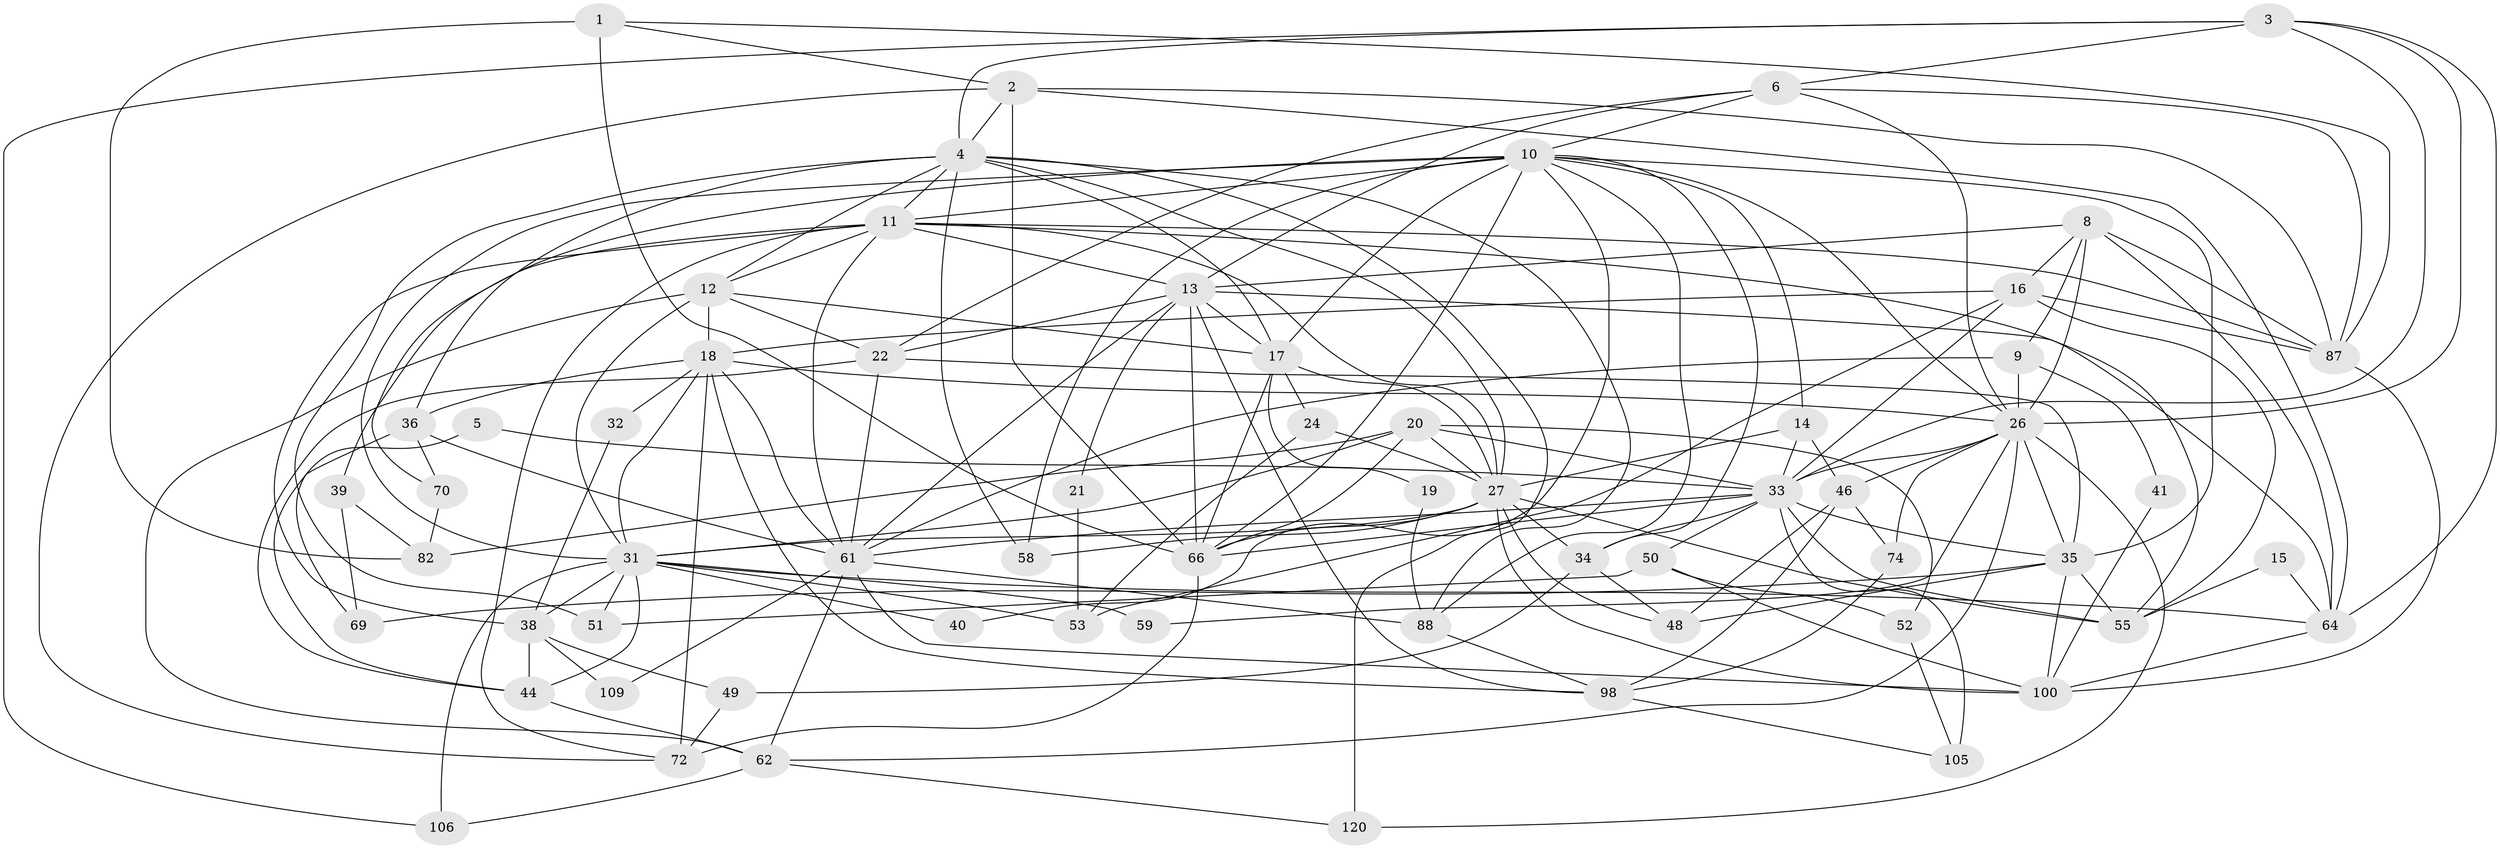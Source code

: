 // original degree distribution, {4: 0.272, 3: 0.312, 2: 0.096, 6: 0.144, 5: 0.16, 8: 0.008, 7: 0.008}
// Generated by graph-tools (version 1.1) at 2025/14/03/09/25 04:14:53]
// undirected, 62 vertices, 174 edges
graph export_dot {
graph [start="1"]
  node [color=gray90,style=filled];
  1;
  2 [super="+113"];
  3 [super="+54"];
  4 [super="+7"];
  5;
  6 [super="+79"];
  8 [super="+30"];
  9 [super="+65"];
  10 [super="+116+23+107"];
  11 [super="+25+81"];
  12 [super="+108"];
  13 [super="+28"];
  14 [super="+94+68"];
  15;
  16 [super="+75+101"];
  17 [super="+42+119"];
  18 [super="+57"];
  19;
  20;
  21;
  22 [super="+76"];
  24;
  26 [super="+122+56+95"];
  27 [super="+73+71+43"];
  31 [super="+102+96"];
  32;
  33 [super="+110+37+47"];
  34 [super="+93"];
  35 [super="+90"];
  36 [super="+45"];
  38 [super="+84"];
  39;
  40;
  41;
  44;
  46 [super="+118"];
  48;
  49;
  50;
  51;
  52;
  53;
  55;
  58;
  59;
  61 [super="+78+125+91"];
  62 [super="+114"];
  64 [super="+77"];
  66 [super="+89+115"];
  69;
  70;
  72 [super="+97"];
  74;
  82;
  87 [super="+104"];
  88 [super="+123"];
  98 [super="+111"];
  100 [super="+103"];
  105;
  106;
  109;
  120;
  1 -- 82;
  1 -- 66;
  1 -- 2;
  1 -- 87;
  2 -- 72;
  2 -- 66;
  2 -- 64;
  2 -- 87;
  2 -- 4;
  3 -- 26;
  3 -- 64;
  3 -- 4;
  3 -- 6;
  3 -- 106;
  3 -- 33;
  4 -- 51;
  4 -- 36;
  4 -- 11;
  4 -- 12;
  4 -- 120;
  4 -- 58;
  4 -- 27;
  4 -- 88;
  4 -- 17;
  5 -- 44;
  5 -- 33;
  6 -- 87;
  6 -- 26;
  6 -- 13;
  6 -- 22;
  6 -- 10;
  8 -- 26;
  8 -- 9;
  8 -- 16;
  8 -- 64;
  8 -- 87;
  8 -- 13;
  9 -- 41;
  9 -- 26;
  9 -- 61;
  10 -- 40;
  10 -- 70;
  10 -- 34;
  10 -- 66 [weight=2];
  10 -- 17 [weight=2];
  10 -- 26;
  10 -- 58;
  10 -- 11 [weight=2];
  10 -- 35 [weight=2];
  10 -- 14 [weight=2];
  10 -- 31;
  10 -- 88;
  11 -- 61;
  11 -- 55;
  11 -- 87;
  11 -- 13;
  11 -- 38;
  11 -- 39;
  11 -- 72;
  11 -- 27;
  11 -- 12;
  12 -- 17;
  12 -- 22;
  12 -- 62;
  12 -- 31;
  12 -- 18;
  13 -- 17 [weight=2];
  13 -- 61;
  13 -- 22;
  13 -- 64;
  13 -- 66;
  13 -- 21;
  13 -- 98;
  14 -- 46;
  14 -- 33;
  14 -- 27 [weight=2];
  15 -- 64;
  15 -- 55;
  16 -- 18;
  16 -- 53;
  16 -- 55;
  16 -- 33 [weight=2];
  16 -- 87;
  17 -- 19;
  17 -- 27;
  17 -- 24;
  17 -- 66;
  18 -- 31;
  18 -- 32;
  18 -- 98;
  18 -- 36;
  18 -- 72;
  18 -- 26;
  18 -- 61;
  19 -- 88;
  20 -- 52;
  20 -- 82;
  20 -- 31;
  20 -- 66;
  20 -- 33;
  20 -- 27;
  21 -- 53;
  22 -- 61;
  22 -- 35;
  22 -- 44;
  24 -- 53;
  24 -- 27;
  26 -- 59;
  26 -- 120;
  26 -- 46;
  26 -- 35 [weight=2];
  26 -- 74;
  26 -- 62;
  26 -- 33;
  27 -- 48;
  27 -- 58;
  27 -- 34 [weight=2];
  27 -- 66;
  27 -- 100;
  27 -- 55;
  27 -- 31;
  31 -- 40;
  31 -- 59;
  31 -- 106;
  31 -- 44;
  31 -- 53;
  31 -- 64;
  31 -- 51;
  31 -- 38;
  32 -- 38;
  33 -- 61;
  33 -- 35;
  33 -- 55;
  33 -- 34;
  33 -- 66;
  33 -- 105;
  33 -- 50;
  34 -- 48;
  34 -- 49;
  35 -- 55;
  35 -- 100;
  35 -- 48;
  35 -- 69;
  36 -- 69;
  36 -- 61;
  36 -- 70;
  38 -- 49;
  38 -- 109;
  38 -- 44;
  39 -- 82;
  39 -- 69;
  41 -- 100;
  44 -- 62;
  46 -- 48;
  46 -- 74;
  46 -- 98;
  49 -- 72;
  50 -- 52;
  50 -- 51;
  50 -- 100;
  52 -- 105;
  61 -- 88;
  61 -- 109;
  61 -- 62;
  61 -- 100;
  62 -- 106;
  62 -- 120;
  64 -- 100;
  66 -- 72;
  70 -- 82;
  74 -- 98;
  87 -- 100;
  88 -- 98;
  98 -- 105;
}
